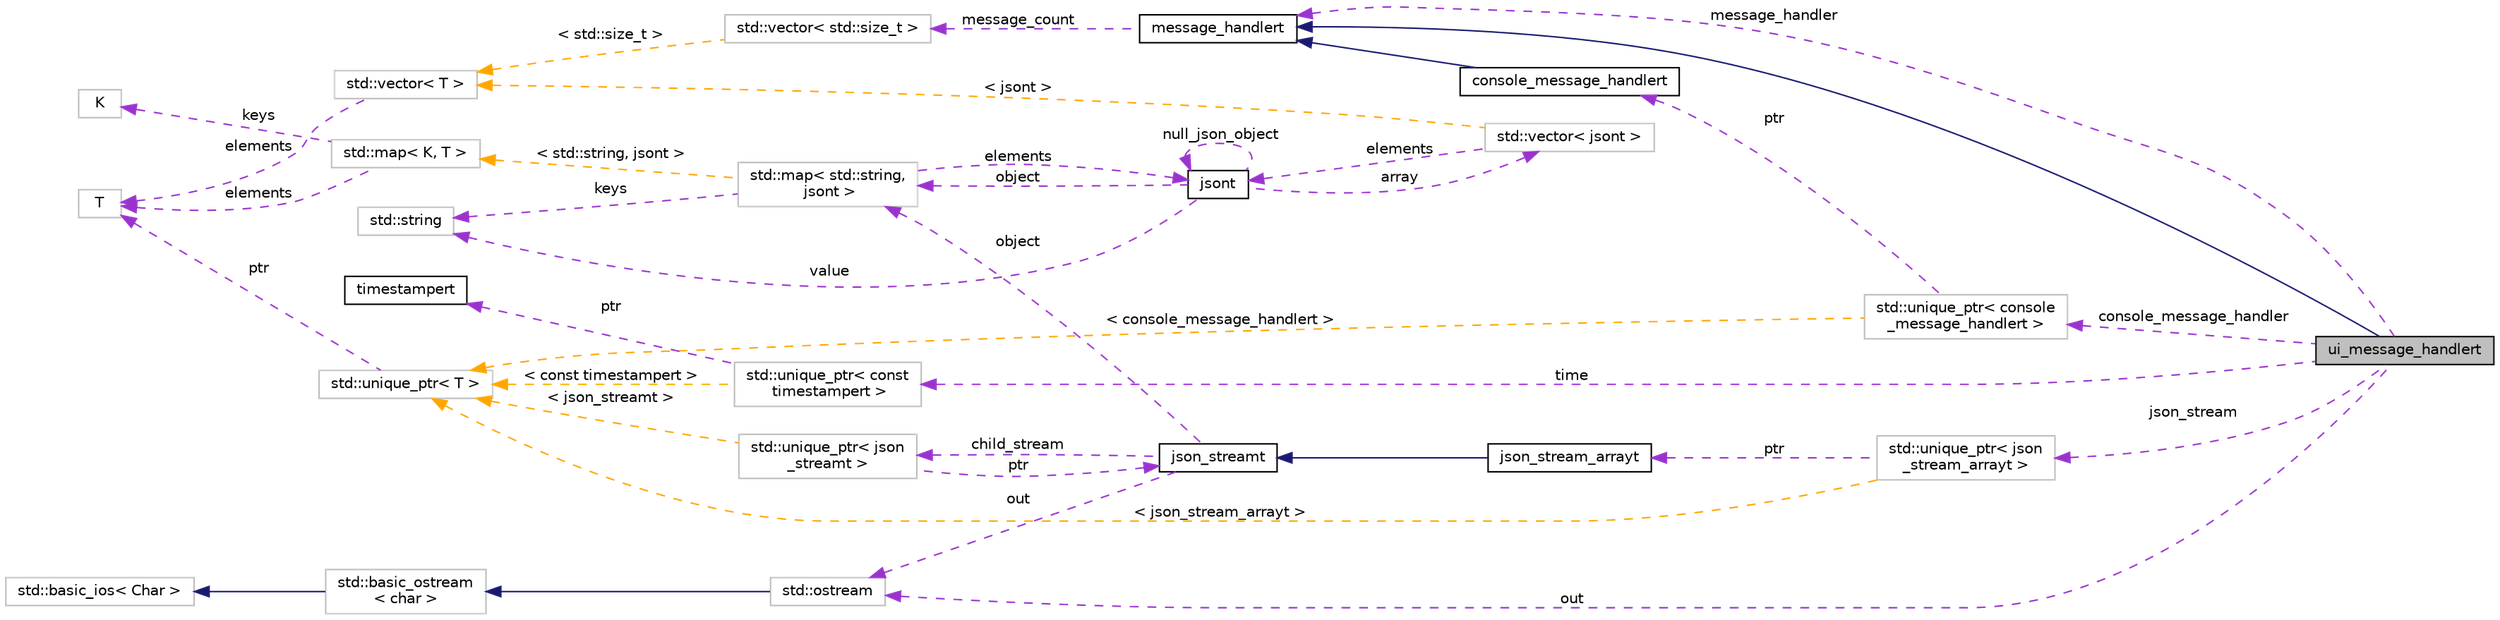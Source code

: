 digraph "ui_message_handlert"
{
 // LATEX_PDF_SIZE
  bgcolor="transparent";
  edge [fontname="Helvetica",fontsize="10",labelfontname="Helvetica",labelfontsize="10"];
  node [fontname="Helvetica",fontsize="10",shape=record];
  rankdir="LR";
  Node1 [label="ui_message_handlert",height=0.2,width=0.4,color="black", fillcolor="grey75", style="filled", fontcolor="black",tooltip=" "];
  Node2 -> Node1 [dir="back",color="midnightblue",fontsize="10",style="solid",fontname="Helvetica"];
  Node2 [label="message_handlert",height=0.2,width=0.4,color="black",URL="$classmessage__handlert.html",tooltip=" "];
  Node3 -> Node2 [dir="back",color="darkorchid3",fontsize="10",style="dashed",label=" message_count" ,fontname="Helvetica"];
  Node3 [label="std::vector\< std::size_t \>",height=0.2,width=0.4,color="grey75",tooltip=" "];
  Node4 -> Node3 [dir="back",color="orange",fontsize="10",style="dashed",label=" \< std::size_t \>" ,fontname="Helvetica"];
  Node4 [label="std::vector\< T \>",height=0.2,width=0.4,color="grey75",tooltip="STL class."];
  Node5 -> Node4 [dir="back",color="darkorchid3",fontsize="10",style="dashed",label=" elements" ,fontname="Helvetica"];
  Node5 [label="T",height=0.2,width=0.4,color="grey75",tooltip=" "];
  Node2 -> Node1 [dir="back",color="darkorchid3",fontsize="10",style="dashed",label=" message_handler" ,fontname="Helvetica"];
  Node6 -> Node1 [dir="back",color="darkorchid3",fontsize="10",style="dashed",label=" json_stream" ,fontname="Helvetica"];
  Node6 [label="std::unique_ptr\< json\l_stream_arrayt \>",height=0.2,width=0.4,color="grey75",tooltip=" "];
  Node7 -> Node6 [dir="back",color="darkorchid3",fontsize="10",style="dashed",label=" ptr" ,fontname="Helvetica"];
  Node7 [label="json_stream_arrayt",height=0.2,width=0.4,color="black",URL="$classjson__stream__arrayt.html",tooltip="Provides methods for streaming JSON arrays."];
  Node8 -> Node7 [dir="back",color="midnightblue",fontsize="10",style="solid",fontname="Helvetica"];
  Node8 [label="json_streamt",height=0.2,width=0.4,color="black",URL="$classjson__streamt.html",tooltip="This class provides a facility for streaming JSON objects directly to the output instead of waiting f..."];
  Node9 -> Node8 [dir="back",color="darkorchid3",fontsize="10",style="dashed",label=" child_stream" ,fontname="Helvetica"];
  Node9 [label="std::unique_ptr\< json\l_streamt \>",height=0.2,width=0.4,color="grey75",tooltip=" "];
  Node8 -> Node9 [dir="back",color="darkorchid3",fontsize="10",style="dashed",label=" ptr" ,fontname="Helvetica"];
  Node10 -> Node9 [dir="back",color="orange",fontsize="10",style="dashed",label=" \< json_streamt \>" ,fontname="Helvetica"];
  Node10 [label="std::unique_ptr\< T \>",height=0.2,width=0.4,color="grey75",tooltip="STL class."];
  Node5 -> Node10 [dir="back",color="darkorchid3",fontsize="10",style="dashed",label=" ptr" ,fontname="Helvetica"];
  Node11 -> Node8 [dir="back",color="darkorchid3",fontsize="10",style="dashed",label=" object" ,fontname="Helvetica"];
  Node11 [label="std::map\< std::string,\l jsont \>",height=0.2,width=0.4,color="grey75",tooltip=" "];
  Node12 -> Node11 [dir="back",color="darkorchid3",fontsize="10",style="dashed",label=" elements" ,fontname="Helvetica"];
  Node12 [label="jsont",height=0.2,width=0.4,color="black",URL="$classjsont.html",tooltip=" "];
  Node11 -> Node12 [dir="back",color="darkorchid3",fontsize="10",style="dashed",label=" object" ,fontname="Helvetica"];
  Node12 -> Node12 [dir="back",color="darkorchid3",fontsize="10",style="dashed",label=" null_json_object" ,fontname="Helvetica"];
  Node13 -> Node12 [dir="back",color="darkorchid3",fontsize="10",style="dashed",label=" array" ,fontname="Helvetica"];
  Node13 [label="std::vector\< jsont \>",height=0.2,width=0.4,color="grey75",tooltip=" "];
  Node12 -> Node13 [dir="back",color="darkorchid3",fontsize="10",style="dashed",label=" elements" ,fontname="Helvetica"];
  Node4 -> Node13 [dir="back",color="orange",fontsize="10",style="dashed",label=" \< jsont \>" ,fontname="Helvetica"];
  Node14 -> Node12 [dir="back",color="darkorchid3",fontsize="10",style="dashed",label=" value" ,fontname="Helvetica"];
  Node14 [label="std::string",height=0.2,width=0.4,color="grey75",tooltip="STL class."];
  Node14 -> Node11 [dir="back",color="darkorchid3",fontsize="10",style="dashed",label=" keys" ,fontname="Helvetica"];
  Node16 -> Node11 [dir="back",color="orange",fontsize="10",style="dashed",label=" \< std::string, jsont \>" ,fontname="Helvetica"];
  Node16 [label="std::map\< K, T \>",height=0.2,width=0.4,color="grey75",tooltip="STL class."];
  Node17 -> Node16 [dir="back",color="darkorchid3",fontsize="10",style="dashed",label=" keys" ,fontname="Helvetica"];
  Node17 [label="K",height=0.2,width=0.4,color="grey75",tooltip=" "];
  Node5 -> Node16 [dir="back",color="darkorchid3",fontsize="10",style="dashed",label=" elements" ,fontname="Helvetica"];
  Node18 -> Node8 [dir="back",color="darkorchid3",fontsize="10",style="dashed",label=" out" ,fontname="Helvetica"];
  Node18 [label="std::ostream",height=0.2,width=0.4,color="grey75",tooltip="STL class."];
  Node19 -> Node18 [dir="back",color="midnightblue",fontsize="10",style="solid",fontname="Helvetica"];
  Node19 [label="std::basic_ostream\l\< char \>",height=0.2,width=0.4,color="grey75",tooltip="STL class."];
  Node20 -> Node19 [dir="back",color="midnightblue",fontsize="10",style="solid",fontname="Helvetica"];
  Node20 [label="std::basic_ios\< Char \>",height=0.2,width=0.4,color="grey75",tooltip="STL class."];
  Node10 -> Node6 [dir="back",color="orange",fontsize="10",style="dashed",label=" \< json_stream_arrayt \>" ,fontname="Helvetica"];
  Node22 -> Node1 [dir="back",color="darkorchid3",fontsize="10",style="dashed",label=" console_message_handler" ,fontname="Helvetica"];
  Node22 [label="std::unique_ptr\< console\l_message_handlert \>",height=0.2,width=0.4,color="grey75",tooltip=" "];
  Node23 -> Node22 [dir="back",color="darkorchid3",fontsize="10",style="dashed",label=" ptr" ,fontname="Helvetica"];
  Node23 [label="console_message_handlert",height=0.2,width=0.4,color="black",URL="$classconsole__message__handlert.html",tooltip=" "];
  Node2 -> Node23 [dir="back",color="midnightblue",fontsize="10",style="solid",fontname="Helvetica"];
  Node10 -> Node22 [dir="back",color="orange",fontsize="10",style="dashed",label=" \< console_message_handlert \>" ,fontname="Helvetica"];
  Node18 -> Node1 [dir="back",color="darkorchid3",fontsize="10",style="dashed",label=" out" ,fontname="Helvetica"];
  Node24 -> Node1 [dir="back",color="darkorchid3",fontsize="10",style="dashed",label=" time" ,fontname="Helvetica"];
  Node24 [label="std::unique_ptr\< const\l timestampert \>",height=0.2,width=0.4,color="grey75",tooltip=" "];
  Node25 -> Node24 [dir="back",color="darkorchid3",fontsize="10",style="dashed",label=" ptr" ,fontname="Helvetica"];
  Node25 [label="timestampert",height=0.2,width=0.4,color="black",URL="$classtimestampert.html",tooltip="Timestamp class hierarchy."];
  Node10 -> Node24 [dir="back",color="orange",fontsize="10",style="dashed",label=" \< const timestampert \>" ,fontname="Helvetica"];
}
